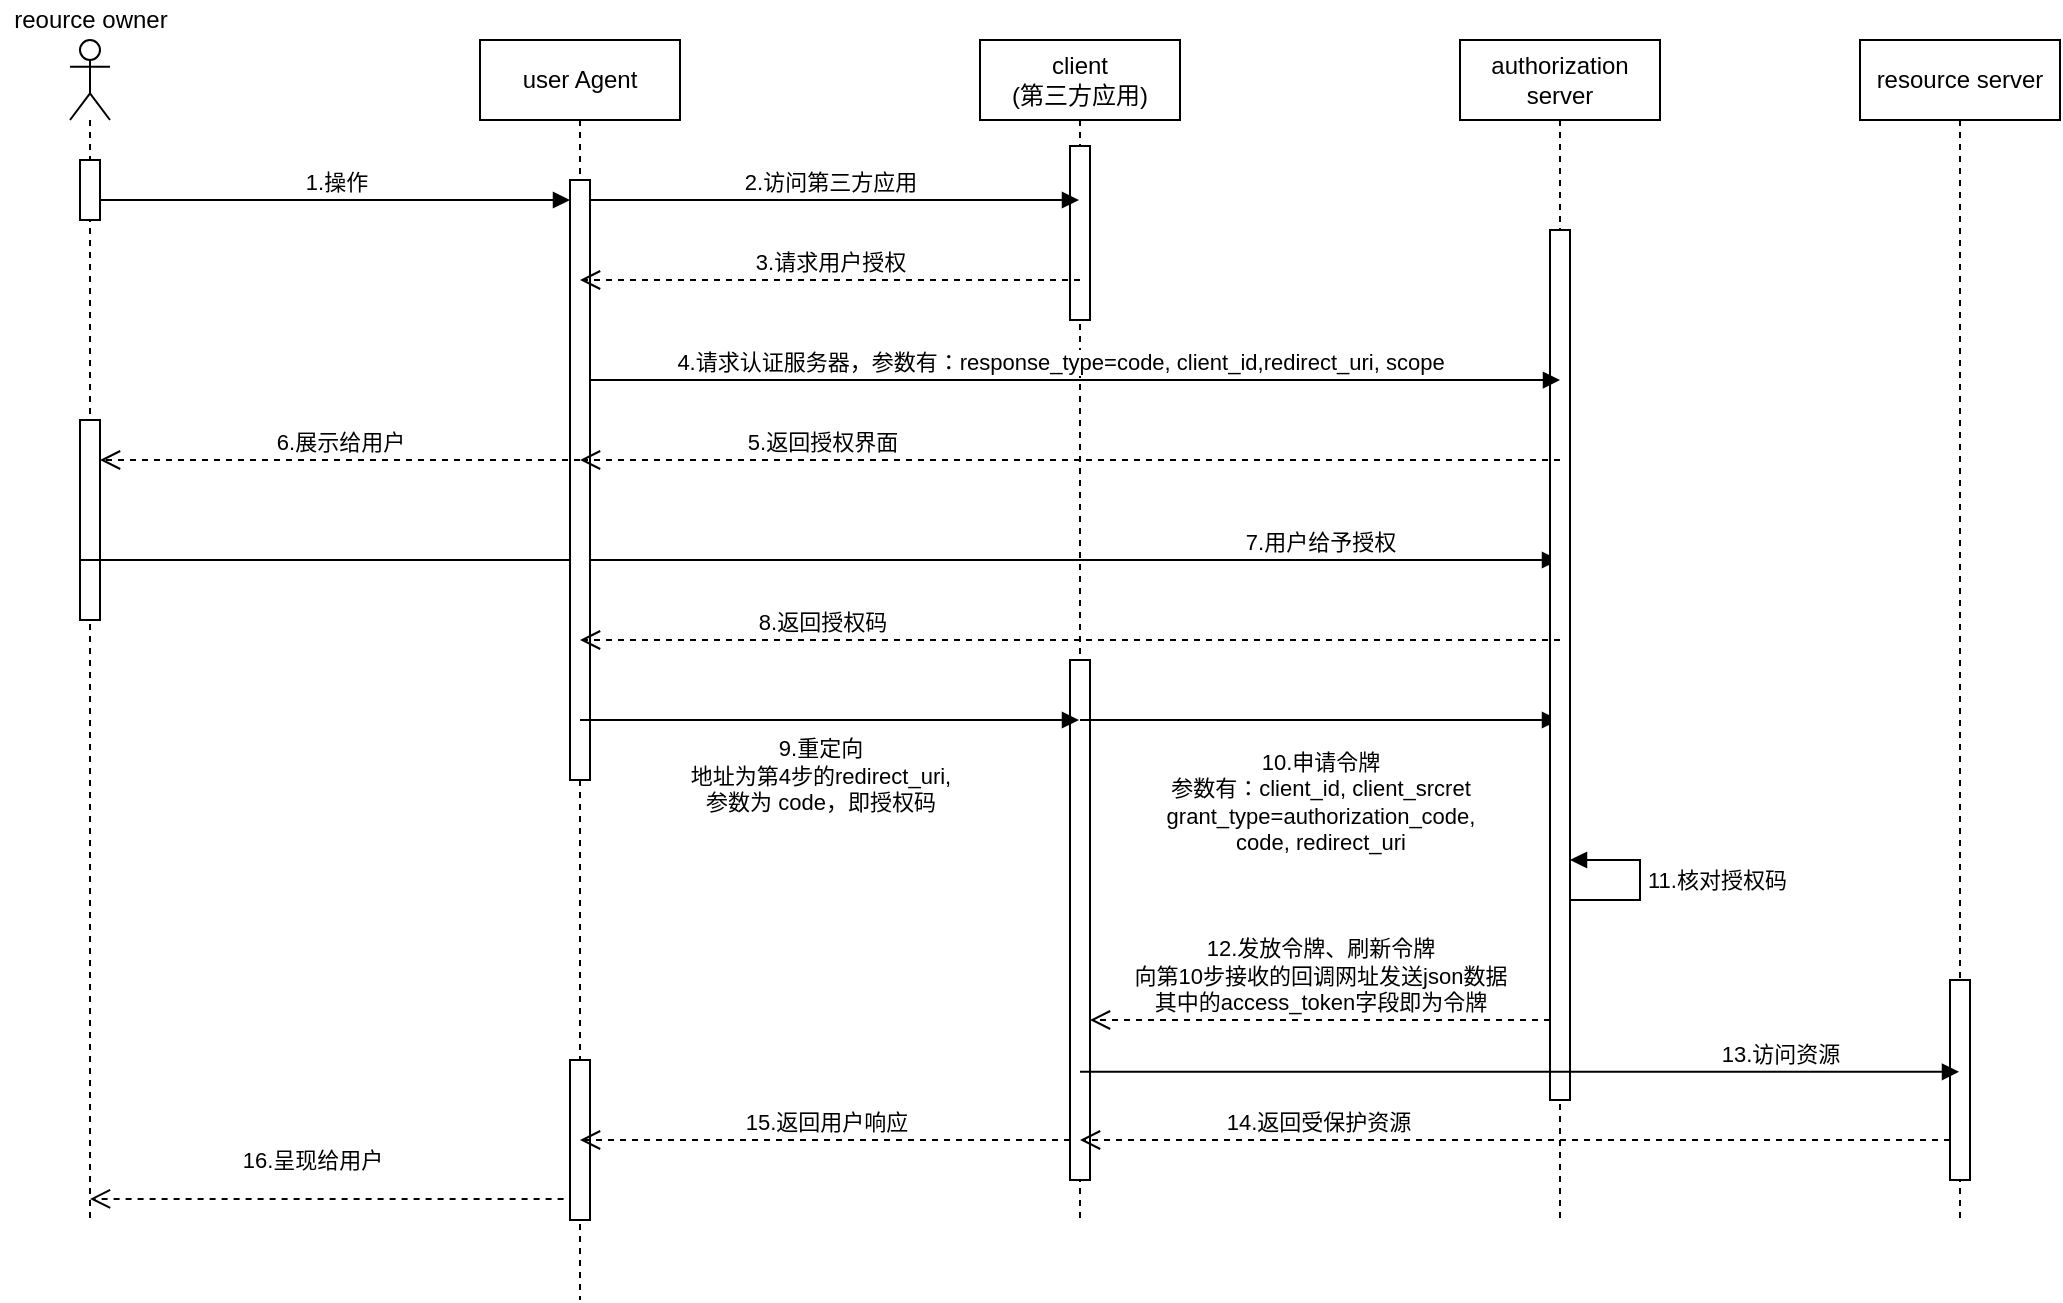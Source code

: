 <mxfile version="14.4.4" type="github">
  <diagram name="Page-1" id="9361dd3d-8414-5efd-6122-117bd74ce7a7">
    <mxGraphModel dx="1682" dy="1000" grid="1" gridSize="10" guides="1" tooltips="1" connect="1" arrows="1" fold="1" page="0" pageScale="1.5" pageWidth="826" pageHeight="1169" background="#ffffff" math="0" shadow="0">
      <root>
        <mxCell id="0" />
        <mxCell id="1" parent="0" />
        <mxCell id="6Eb1THysY2c8-Wb8qI4P-93" value="client&lt;br&gt;(第三方应用)" style="shape=umlLifeline;perimeter=lifelinePerimeter;whiteSpace=wrap;html=1;container=1;collapsible=0;recursiveResize=0;outlineConnect=0;" parent="1" vertex="1">
          <mxGeometry x="450" y="-140" width="100" height="590" as="geometry" />
        </mxCell>
        <mxCell id="6Eb1THysY2c8-Wb8qI4P-105" value="" style="html=1;points=[];perimeter=orthogonalPerimeter;" parent="6Eb1THysY2c8-Wb8qI4P-93" vertex="1">
          <mxGeometry x="45" y="53" width="10" height="87" as="geometry" />
        </mxCell>
        <mxCell id="6Eb1THysY2c8-Wb8qI4P-113" value="" style="html=1;points=[];perimeter=orthogonalPerimeter;" parent="6Eb1THysY2c8-Wb8qI4P-93" vertex="1">
          <mxGeometry x="45" y="310" width="10" height="260" as="geometry" />
        </mxCell>
        <mxCell id="_RnlnGZY591C7_LiBBRK-16" value="10.申请令牌&lt;br&gt;参数有：client_id, client_srcret&lt;br&gt;grant_type=authorization_code,&lt;br&gt;code, redirect_uri" style="html=1;verticalAlign=bottom;endArrow=block;" edge="1" parent="6Eb1THysY2c8-Wb8qI4P-93" target="6Eb1THysY2c8-Wb8qI4P-96">
          <mxGeometry x="0.002" y="-70" width="80" relative="1" as="geometry">
            <mxPoint x="50" y="340" as="sourcePoint" />
            <mxPoint x="130" y="340" as="targetPoint" />
            <mxPoint as="offset" />
          </mxGeometry>
        </mxCell>
        <mxCell id="6Eb1THysY2c8-Wb8qI4P-94" value="" style="shape=umlLifeline;participant=umlActor;perimeter=lifelinePerimeter;whiteSpace=wrap;html=1;container=1;collapsible=0;recursiveResize=0;verticalAlign=top;spacingTop=36;outlineConnect=0;" parent="1" vertex="1">
          <mxGeometry x="-5" y="-140" width="20" height="590" as="geometry" />
        </mxCell>
        <mxCell id="6Eb1THysY2c8-Wb8qI4P-125" value="" style="html=1;points=[];perimeter=orthogonalPerimeter;" parent="6Eb1THysY2c8-Wb8qI4P-94" vertex="1">
          <mxGeometry x="5" y="190" width="10" height="100" as="geometry" />
        </mxCell>
        <mxCell id="6Eb1THysY2c8-Wb8qI4P-99" value="" style="html=1;points=[];perimeter=orthogonalPerimeter;" parent="6Eb1THysY2c8-Wb8qI4P-94" vertex="1">
          <mxGeometry x="5" y="60" width="10" height="30" as="geometry" />
        </mxCell>
        <mxCell id="_RnlnGZY591C7_LiBBRK-4" value="1.操作" style="html=1;verticalAlign=bottom;endArrow=block;" edge="1" parent="6Eb1THysY2c8-Wb8qI4P-94">
          <mxGeometry width="80" relative="1" as="geometry">
            <mxPoint x="15" y="80" as="sourcePoint" />
            <mxPoint x="250" y="80" as="targetPoint" />
          </mxGeometry>
        </mxCell>
        <mxCell id="_RnlnGZY591C7_LiBBRK-12" value="7.用户给予授权" style="html=1;verticalAlign=bottom;endArrow=block;" edge="1" parent="6Eb1THysY2c8-Wb8qI4P-94" target="6Eb1THysY2c8-Wb8qI4P-96">
          <mxGeometry x="0.677" width="80" relative="1" as="geometry">
            <mxPoint x="5" y="260" as="sourcePoint" />
            <mxPoint x="85" y="260" as="targetPoint" />
            <mxPoint as="offset" />
          </mxGeometry>
        </mxCell>
        <mxCell id="6Eb1THysY2c8-Wb8qI4P-95" value="reource owner&lt;br&gt;" style="text;html=1;align=center;verticalAlign=middle;resizable=0;points=[];autosize=1;" parent="1" vertex="1">
          <mxGeometry x="-40" y="-160" width="90" height="20" as="geometry" />
        </mxCell>
        <mxCell id="6Eb1THysY2c8-Wb8qI4P-96" value="authorization server" style="shape=umlLifeline;perimeter=lifelinePerimeter;whiteSpace=wrap;html=1;container=1;collapsible=0;recursiveResize=0;outlineConnect=0;" parent="1" vertex="1">
          <mxGeometry x="690" y="-140" width="100" height="590" as="geometry" />
        </mxCell>
        <mxCell id="6Eb1THysY2c8-Wb8qI4P-118" value="" style="html=1;points=[];perimeter=orthogonalPerimeter;" parent="6Eb1THysY2c8-Wb8qI4P-96" vertex="1">
          <mxGeometry x="45" y="95" width="10" height="435" as="geometry" />
        </mxCell>
        <mxCell id="6Eb1THysY2c8-Wb8qI4P-119" value="11.核对授权码" style="edgeStyle=orthogonalEdgeStyle;html=1;align=left;spacingLeft=2;endArrow=block;rounded=0;" parent="6Eb1THysY2c8-Wb8qI4P-96" edge="1">
          <mxGeometry x="0.182" relative="1" as="geometry">
            <mxPoint x="55" y="410" as="sourcePoint" />
            <Array as="points">
              <mxPoint x="55" y="430" />
              <mxPoint x="90" y="430" />
              <mxPoint x="90" y="410" />
            </Array>
            <mxPoint x="55" y="410" as="targetPoint" />
            <mxPoint as="offset" />
          </mxGeometry>
        </mxCell>
        <mxCell id="6Eb1THysY2c8-Wb8qI4P-97" value="resource server" style="shape=umlLifeline;perimeter=lifelinePerimeter;whiteSpace=wrap;html=1;container=1;collapsible=0;recursiveResize=0;outlineConnect=0;" parent="1" vertex="1">
          <mxGeometry x="890" y="-140" width="100" height="590" as="geometry" />
        </mxCell>
        <mxCell id="6Eb1THysY2c8-Wb8qI4P-123" value="" style="html=1;points=[];perimeter=orthogonalPerimeter;" parent="6Eb1THysY2c8-Wb8qI4P-97" vertex="1">
          <mxGeometry x="45" y="470" width="10" height="100" as="geometry" />
        </mxCell>
        <mxCell id="_RnlnGZY591C7_LiBBRK-1" value="user Agent" style="shape=umlLifeline;perimeter=lifelinePerimeter;whiteSpace=wrap;html=1;container=1;collapsible=0;recursiveResize=0;outlineConnect=0;" vertex="1" parent="1">
          <mxGeometry x="200" y="-140" width="100" height="630" as="geometry" />
        </mxCell>
        <mxCell id="_RnlnGZY591C7_LiBBRK-5" value="2.访问第三方应用" style="html=1;verticalAlign=bottom;endArrow=block;" edge="1" parent="_RnlnGZY591C7_LiBBRK-1" target="6Eb1THysY2c8-Wb8qI4P-93">
          <mxGeometry width="80" relative="1" as="geometry">
            <mxPoint x="50" y="80" as="sourcePoint" />
            <mxPoint x="130" y="80" as="targetPoint" />
          </mxGeometry>
        </mxCell>
        <mxCell id="_RnlnGZY591C7_LiBBRK-7" value="4.请求认证服务器，参数有：response_type=code, client_id,redirect_uri, scope" style="html=1;verticalAlign=bottom;endArrow=block;entryX=0.5;entryY=0.524;entryDx=0;entryDy=0;entryPerimeter=0;" edge="1" parent="_RnlnGZY591C7_LiBBRK-1">
          <mxGeometry x="-0.02" width="80" relative="1" as="geometry">
            <mxPoint x="50" y="170" as="sourcePoint" />
            <mxPoint x="540" y="170.02" as="targetPoint" />
            <mxPoint as="offset" />
          </mxGeometry>
        </mxCell>
        <mxCell id="_RnlnGZY591C7_LiBBRK-14" value="" style="html=1;points=[];perimeter=orthogonalPerimeter;" vertex="1" parent="_RnlnGZY591C7_LiBBRK-1">
          <mxGeometry x="45" y="70" width="10" height="300" as="geometry" />
        </mxCell>
        <mxCell id="_RnlnGZY591C7_LiBBRK-15" value="9.重定向&lt;br&gt;地址为第4步的redirect_uri,&lt;br&gt;参数为 code，即授权码" style="html=1;verticalAlign=bottom;endArrow=block;" edge="1" parent="_RnlnGZY591C7_LiBBRK-1" target="6Eb1THysY2c8-Wb8qI4P-93">
          <mxGeometry x="-0.038" y="-50" width="80" relative="1" as="geometry">
            <mxPoint x="50" y="340" as="sourcePoint" />
            <mxPoint x="130" y="340" as="targetPoint" />
            <mxPoint as="offset" />
          </mxGeometry>
        </mxCell>
        <mxCell id="_RnlnGZY591C7_LiBBRK-23" value="" style="html=1;points=[];perimeter=orthogonalPerimeter;" vertex="1" parent="_RnlnGZY591C7_LiBBRK-1">
          <mxGeometry x="45" y="510" width="10" height="80" as="geometry" />
        </mxCell>
        <mxCell id="_RnlnGZY591C7_LiBBRK-6" value="3.请求用户授权" style="html=1;verticalAlign=bottom;endArrow=open;dashed=1;endSize=8;" edge="1" parent="1" target="_RnlnGZY591C7_LiBBRK-1">
          <mxGeometry relative="1" as="geometry">
            <mxPoint x="500" y="-20" as="sourcePoint" />
            <mxPoint x="410" y="-20" as="targetPoint" />
          </mxGeometry>
        </mxCell>
        <mxCell id="_RnlnGZY591C7_LiBBRK-9" value="5.返回授权界面" style="html=1;verticalAlign=bottom;endArrow=open;dashed=1;endSize=8;" edge="1" parent="1" target="_RnlnGZY591C7_LiBBRK-1">
          <mxGeometry x="0.509" relative="1" as="geometry">
            <mxPoint x="740" y="70" as="sourcePoint" />
            <mxPoint x="660" y="70" as="targetPoint" />
            <mxPoint as="offset" />
          </mxGeometry>
        </mxCell>
        <mxCell id="_RnlnGZY591C7_LiBBRK-10" value="6.展示给用户" style="html=1;verticalAlign=bottom;endArrow=open;dashed=1;endSize=8;" edge="1" parent="1" target="6Eb1THysY2c8-Wb8qI4P-125">
          <mxGeometry relative="1" as="geometry">
            <mxPoint x="250" y="70" as="sourcePoint" />
            <mxPoint x="170" y="70" as="targetPoint" />
          </mxGeometry>
        </mxCell>
        <mxCell id="_RnlnGZY591C7_LiBBRK-13" value="8.返回授权码" style="html=1;verticalAlign=bottom;endArrow=open;dashed=1;endSize=8;" edge="1" parent="1" target="_RnlnGZY591C7_LiBBRK-1">
          <mxGeometry x="0.509" relative="1" as="geometry">
            <mxPoint x="740" y="160" as="sourcePoint" />
            <mxPoint x="660" y="160" as="targetPoint" />
            <mxPoint as="offset" />
          </mxGeometry>
        </mxCell>
        <mxCell id="_RnlnGZY591C7_LiBBRK-19" value="12.发放令牌、刷新令牌&lt;br&gt;向第10步接收的回调网址发送json数据&lt;br&gt;其中的access_token字段即为令牌" style="html=1;verticalAlign=bottom;endArrow=open;dashed=1;endSize=8;" edge="1" parent="1" source="6Eb1THysY2c8-Wb8qI4P-118" target="6Eb1THysY2c8-Wb8qI4P-113">
          <mxGeometry relative="1" as="geometry">
            <mxPoint x="740" y="300" as="sourcePoint" />
            <mxPoint x="660" y="300" as="targetPoint" />
            <Array as="points">
              <mxPoint x="700" y="350" />
            </Array>
          </mxGeometry>
        </mxCell>
        <mxCell id="_RnlnGZY591C7_LiBBRK-21" value="14.返回受保护资源" style="html=1;verticalAlign=bottom;endArrow=open;dashed=1;endSize=8;" edge="1" parent="1" source="6Eb1THysY2c8-Wb8qI4P-123" target="6Eb1THysY2c8-Wb8qI4P-93">
          <mxGeometry x="0.453" relative="1" as="geometry">
            <mxPoint x="940" y="380" as="sourcePoint" />
            <mxPoint x="860" y="380" as="targetPoint" />
            <Array as="points">
              <mxPoint x="710" y="410" />
            </Array>
            <mxPoint as="offset" />
          </mxGeometry>
        </mxCell>
        <mxCell id="_RnlnGZY591C7_LiBBRK-24" value="15.返回用户响应" style="html=1;verticalAlign=bottom;endArrow=open;dashed=1;endSize=8;" edge="1" parent="1" source="6Eb1THysY2c8-Wb8qI4P-113" target="_RnlnGZY591C7_LiBBRK-1">
          <mxGeometry relative="1" as="geometry">
            <mxPoint x="500" y="380" as="sourcePoint" />
            <mxPoint x="420" y="380" as="targetPoint" />
            <Array as="points">
              <mxPoint x="390" y="410" />
            </Array>
          </mxGeometry>
        </mxCell>
        <mxCell id="_RnlnGZY591C7_LiBBRK-25" value="16.呈现给用户" style="html=1;verticalAlign=bottom;endArrow=open;dashed=1;endSize=8;exitX=-0.32;exitY=0.868;exitDx=0;exitDy=0;exitPerimeter=0;" edge="1" parent="1" source="_RnlnGZY591C7_LiBBRK-23" target="6Eb1THysY2c8-Wb8qI4P-94">
          <mxGeometry x="0.059" y="-10" relative="1" as="geometry">
            <mxPoint x="250" y="410" as="sourcePoint" />
            <mxPoint x="170" y="410" as="targetPoint" />
            <mxPoint as="offset" />
          </mxGeometry>
        </mxCell>
        <mxCell id="_RnlnGZY591C7_LiBBRK-20" value="13.访问资源" style="html=1;verticalAlign=bottom;endArrow=block;exitX=0.5;exitY=0.792;exitDx=0;exitDy=0;exitPerimeter=0;" edge="1" parent="1" source="6Eb1THysY2c8-Wb8qI4P-113" target="6Eb1THysY2c8-Wb8qI4P-97">
          <mxGeometry x="0.593" width="80" relative="1" as="geometry">
            <mxPoint x="500" y="340" as="sourcePoint" />
            <mxPoint x="580" y="340" as="targetPoint" />
            <mxPoint as="offset" />
          </mxGeometry>
        </mxCell>
      </root>
    </mxGraphModel>
  </diagram>
</mxfile>
